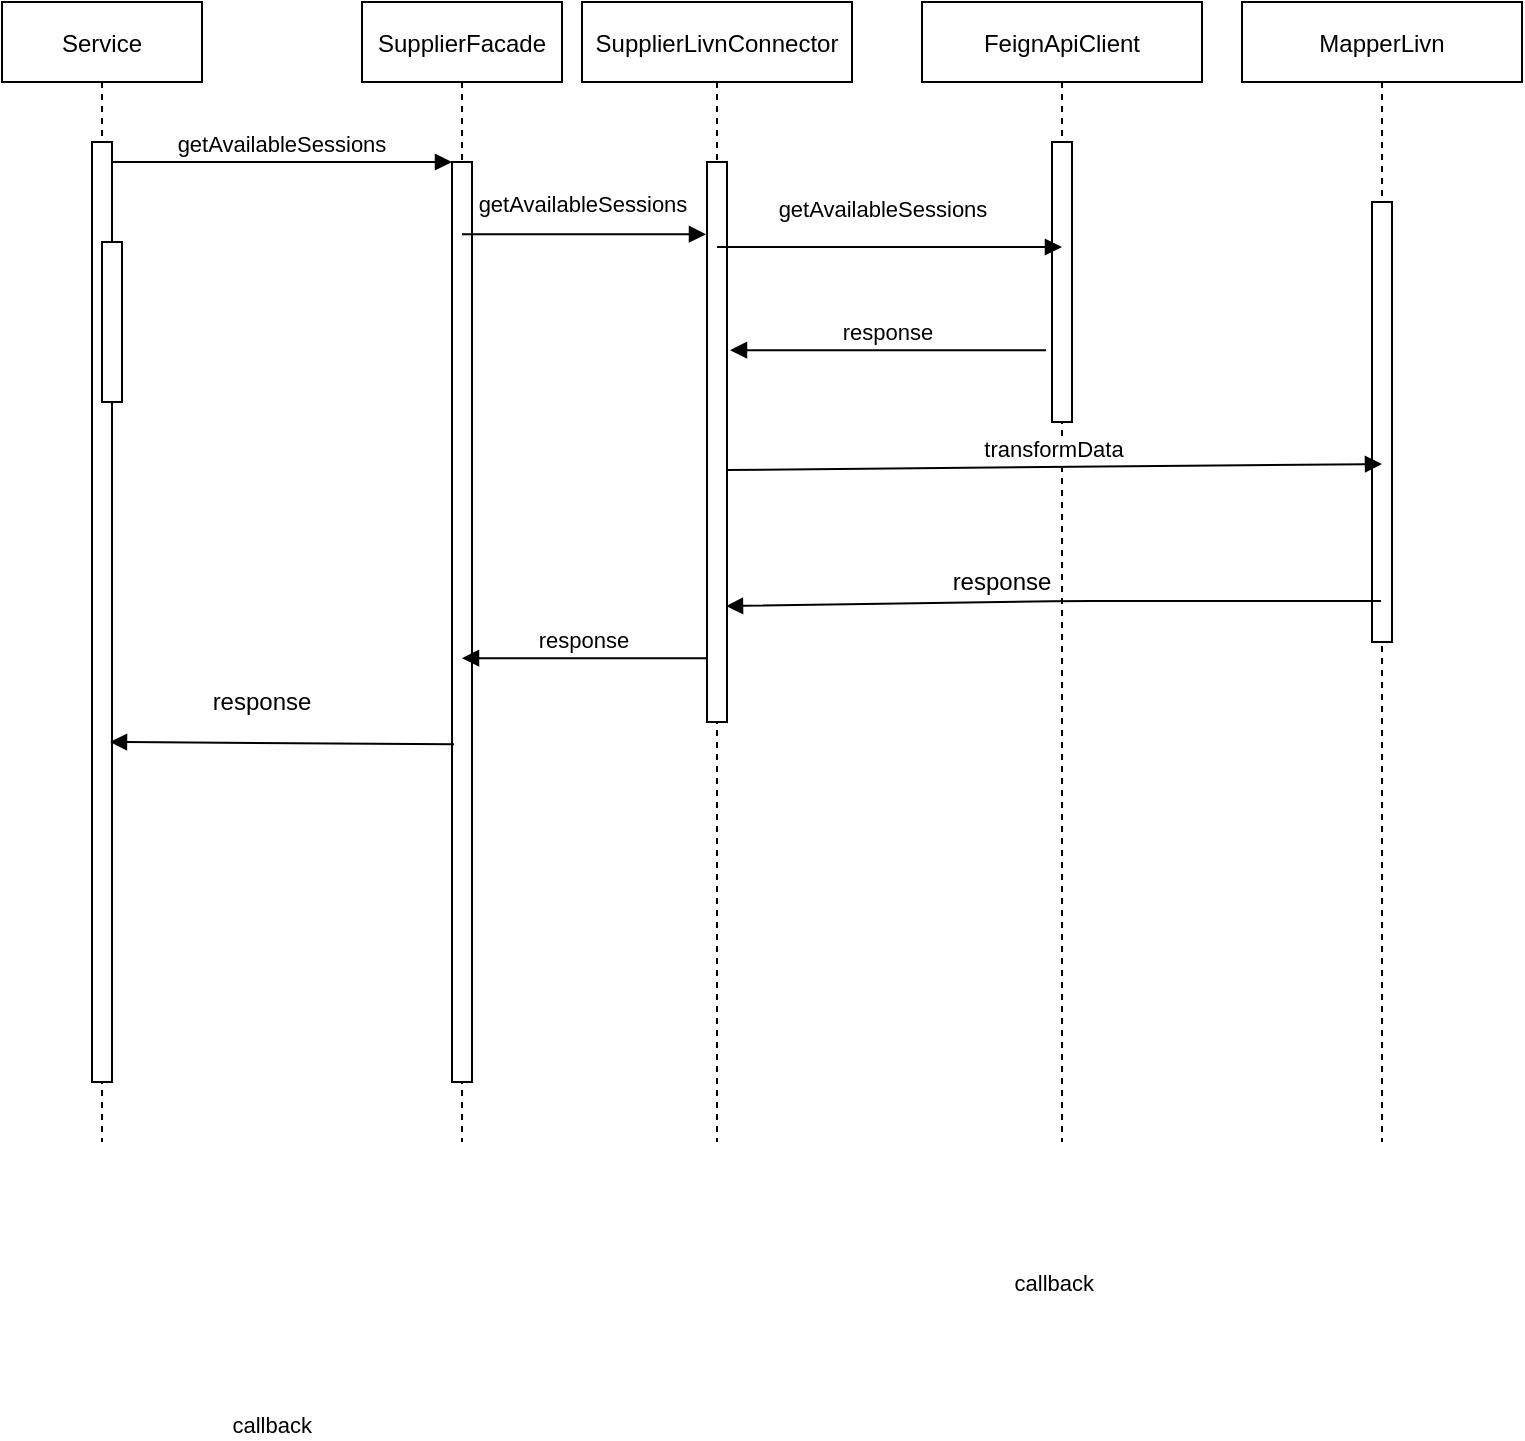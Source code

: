 <mxfile version="12.9.13" type="github">
  <diagram id="kgpKYQtTHZ0yAKxKKP6v" name="Page-1">
    <mxGraphModel dx="1422" dy="713" grid="1" gridSize="10" guides="1" tooltips="1" connect="1" arrows="1" fold="1" page="1" pageScale="1" pageWidth="2339" pageHeight="3300" math="0" shadow="0">
      <root>
        <mxCell id="0" />
        <mxCell id="1" parent="0" />
        <mxCell id="3nuBFxr9cyL0pnOWT2aG-1" value="Service" style="shape=umlLifeline;perimeter=lifelinePerimeter;container=1;collapsible=0;recursiveResize=0;rounded=0;shadow=0;strokeWidth=1;" parent="1" vertex="1">
          <mxGeometry x="240" y="70" width="100" height="570" as="geometry" />
        </mxCell>
        <mxCell id="3nuBFxr9cyL0pnOWT2aG-2" value="" style="points=[];perimeter=orthogonalPerimeter;rounded=0;shadow=0;strokeWidth=1;" parent="3nuBFxr9cyL0pnOWT2aG-1" vertex="1">
          <mxGeometry x="45" y="70" width="10" height="470" as="geometry" />
        </mxCell>
        <mxCell id="3nuBFxr9cyL0pnOWT2aG-4" value="" style="points=[];perimeter=orthogonalPerimeter;rounded=0;shadow=0;strokeWidth=1;" parent="3nuBFxr9cyL0pnOWT2aG-1" vertex="1">
          <mxGeometry x="50" y="120" width="10" height="80" as="geometry" />
        </mxCell>
        <mxCell id="3nuBFxr9cyL0pnOWT2aG-5" value="SupplierFacade" style="shape=umlLifeline;perimeter=lifelinePerimeter;container=1;collapsible=0;recursiveResize=0;rounded=0;shadow=0;strokeWidth=1;" parent="1" vertex="1">
          <mxGeometry x="420" y="70" width="100" height="570" as="geometry" />
        </mxCell>
        <mxCell id="3nuBFxr9cyL0pnOWT2aG-6" value="" style="points=[];perimeter=orthogonalPerimeter;rounded=0;shadow=0;strokeWidth=1;" parent="3nuBFxr9cyL0pnOWT2aG-5" vertex="1">
          <mxGeometry x="45" y="80" width="10" height="460" as="geometry" />
        </mxCell>
        <mxCell id="3nuBFxr9cyL0pnOWT2aG-8" value="getAvailableSessions" style="verticalAlign=bottom;endArrow=block;entryX=0;entryY=0;shadow=0;strokeWidth=1;" parent="1" source="3nuBFxr9cyL0pnOWT2aG-2" target="3nuBFxr9cyL0pnOWT2aG-6" edge="1">
          <mxGeometry relative="1" as="geometry">
            <mxPoint x="395" y="150" as="sourcePoint" />
          </mxGeometry>
        </mxCell>
        <mxCell id="3nuBFxr9cyL0pnOWT2aG-9" value="callback" style="verticalAlign=bottom;endArrow=block;shadow=0;strokeWidth=1;exitX=0.1;exitY=0.633;exitDx=0;exitDy=0;exitPerimeter=0;" parent="1" source="3nuBFxr9cyL0pnOWT2aG-6" edge="1">
          <mxGeometry x="0.03" y="350" relative="1" as="geometry">
            <mxPoint x="360" y="190" as="sourcePoint" />
            <mxPoint x="294" y="440" as="targetPoint" />
            <Array as="points" />
            <mxPoint as="offset" />
          </mxGeometry>
        </mxCell>
        <mxCell id="fY2GqMK77tZI2S2XJ3D0-1" value="SupplierLivnConnector" style="shape=umlLifeline;perimeter=lifelinePerimeter;container=1;collapsible=0;recursiveResize=0;rounded=0;shadow=0;strokeWidth=1;size=40;" vertex="1" parent="1">
          <mxGeometry x="530" y="70" width="135" height="570" as="geometry" />
        </mxCell>
        <mxCell id="fY2GqMK77tZI2S2XJ3D0-2" value="" style="points=[];perimeter=orthogonalPerimeter;rounded=0;shadow=0;strokeWidth=1;" vertex="1" parent="fY2GqMK77tZI2S2XJ3D0-1">
          <mxGeometry x="62.5" y="80" width="10" height="280" as="geometry" />
        </mxCell>
        <mxCell id="fY2GqMK77tZI2S2XJ3D0-3" value="getAvailableSessions" style="verticalAlign=bottom;endArrow=block;entryX=-0.05;entryY=0.129;shadow=0;strokeWidth=1;entryDx=0;entryDy=0;entryPerimeter=0;" edge="1" parent="1" source="3nuBFxr9cyL0pnOWT2aG-5" target="fY2GqMK77tZI2S2XJ3D0-2">
          <mxGeometry x="-0.012" y="6" relative="1" as="geometry">
            <mxPoint x="700" y="230.0" as="sourcePoint" />
            <mxPoint x="870" y="230.0" as="targetPoint" />
            <mxPoint as="offset" />
          </mxGeometry>
        </mxCell>
        <mxCell id="fY2GqMK77tZI2S2XJ3D0-6" value="response" style="verticalAlign=bottom;endArrow=block;shadow=0;strokeWidth=1;exitX=-0.05;exitY=0.886;exitDx=0;exitDy=0;exitPerimeter=0;" edge="1" parent="1" source="fY2GqMK77tZI2S2XJ3D0-2" target="3nuBFxr9cyL0pnOWT2aG-5">
          <mxGeometry relative="1" as="geometry">
            <mxPoint x="595" y="250" as="sourcePoint" />
            <mxPoint x="478" y="353" as="targetPoint" />
            <Array as="points" />
          </mxGeometry>
        </mxCell>
        <mxCell id="fY2GqMK77tZI2S2XJ3D0-25" value="FeignApiClient" style="shape=umlLifeline;perimeter=lifelinePerimeter;container=1;collapsible=0;recursiveResize=0;rounded=0;shadow=0;strokeWidth=1;" vertex="1" parent="1">
          <mxGeometry x="700" y="70" width="140" height="570" as="geometry" />
        </mxCell>
        <mxCell id="fY2GqMK77tZI2S2XJ3D0-28" value="" style="points=[];perimeter=orthogonalPerimeter;rounded=0;shadow=0;strokeWidth=1;" vertex="1" parent="fY2GqMK77tZI2S2XJ3D0-25">
          <mxGeometry x="65" y="70" width="10" height="140" as="geometry" />
        </mxCell>
        <mxCell id="fY2GqMK77tZI2S2XJ3D0-26" value="getAvailableSessions" style="verticalAlign=bottom;endArrow=block;entryX=0.5;entryY=0.375;shadow=0;strokeWidth=1;entryDx=0;entryDy=0;entryPerimeter=0;" edge="1" parent="1" source="fY2GqMK77tZI2S2XJ3D0-1" target="fY2GqMK77tZI2S2XJ3D0-28">
          <mxGeometry x="-0.04" y="10" relative="1" as="geometry">
            <mxPoint x="630" y="220.0" as="sourcePoint" />
            <mxPoint x="755" y="220.0" as="targetPoint" />
            <mxPoint as="offset" />
          </mxGeometry>
        </mxCell>
        <mxCell id="fY2GqMK77tZI2S2XJ3D0-27" value="MapperLivn" style="shape=umlLifeline;perimeter=lifelinePerimeter;container=1;collapsible=0;recursiveResize=0;rounded=0;shadow=0;strokeWidth=1;" vertex="1" parent="1">
          <mxGeometry x="860" y="70" width="140" height="570" as="geometry" />
        </mxCell>
        <mxCell id="fY2GqMK77tZI2S2XJ3D0-29" value="" style="points=[];perimeter=orthogonalPerimeter;rounded=0;shadow=0;strokeWidth=1;" vertex="1" parent="fY2GqMK77tZI2S2XJ3D0-27">
          <mxGeometry x="65" y="100" width="10" height="220" as="geometry" />
        </mxCell>
        <mxCell id="fY2GqMK77tZI2S2XJ3D0-31" value="transformData" style="verticalAlign=bottom;endArrow=block;shadow=0;strokeWidth=1;exitX=0.95;exitY=0.55;exitDx=0;exitDy=0;exitPerimeter=0;" edge="1" parent="1" source="fY2GqMK77tZI2S2XJ3D0-2">
          <mxGeometry relative="1" as="geometry">
            <mxPoint x="773" y="218" as="sourcePoint" />
            <mxPoint x="930" y="301" as="targetPoint" />
            <mxPoint as="offset" />
          </mxGeometry>
        </mxCell>
        <mxCell id="fY2GqMK77tZI2S2XJ3D0-32" value="response" style="verticalAlign=bottom;endArrow=block;shadow=0;strokeWidth=1;exitX=-0.3;exitY=0.744;exitDx=0;exitDy=0;exitPerimeter=0;entryX=1.15;entryY=0.336;entryDx=0;entryDy=0;entryPerimeter=0;" edge="1" parent="1" source="fY2GqMK77tZI2S2XJ3D0-28" target="fY2GqMK77tZI2S2XJ3D0-2">
          <mxGeometry relative="1" as="geometry">
            <mxPoint x="602.5" y="260" as="sourcePoint" />
            <mxPoint x="600" y="260" as="targetPoint" />
            <Array as="points" />
          </mxGeometry>
        </mxCell>
        <mxCell id="fY2GqMK77tZI2S2XJ3D0-34" value="callback" style="verticalAlign=bottom;endArrow=block;entryX=0.95;entryY=0.793;shadow=0;strokeWidth=1;entryDx=0;entryDy=0;entryPerimeter=0;" edge="1" parent="1" source="fY2GqMK77tZI2S2XJ3D0-27" target="fY2GqMK77tZI2S2XJ3D0-2">
          <mxGeometry x="0.03" y="350" relative="1" as="geometry">
            <mxPoint x="854.5" y="369.5" as="sourcePoint" />
            <mxPoint x="680" y="369.7" as="targetPoint" />
            <Array as="points">
              <mxPoint x="775" y="369.5" />
            </Array>
            <mxPoint as="offset" />
          </mxGeometry>
        </mxCell>
        <mxCell id="fY2GqMK77tZI2S2XJ3D0-35" value="response" style="text;html=1;strokeColor=none;fillColor=none;align=center;verticalAlign=middle;whiteSpace=wrap;rounded=0;" vertex="1" parent="1">
          <mxGeometry x="350" y="410" width="40" height="20" as="geometry" />
        </mxCell>
        <mxCell id="fY2GqMK77tZI2S2XJ3D0-37" value="response" style="text;html=1;strokeColor=none;fillColor=none;align=center;verticalAlign=middle;whiteSpace=wrap;rounded=0;" vertex="1" parent="1">
          <mxGeometry x="720" y="350" width="40" height="20" as="geometry" />
        </mxCell>
      </root>
    </mxGraphModel>
  </diagram>
</mxfile>

